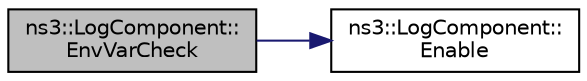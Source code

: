 digraph "ns3::LogComponent::EnvVarCheck"
{
  edge [fontname="Helvetica",fontsize="10",labelfontname="Helvetica",labelfontsize="10"];
  node [fontname="Helvetica",fontsize="10",shape=record];
  rankdir="LR";
  Node1 [label="ns3::LogComponent::\lEnvVarCheck",height=0.2,width=0.4,color="black", fillcolor="grey75", style="filled", fontcolor="black"];
  Node1 -> Node2 [color="midnightblue",fontsize="10",style="solid"];
  Node2 [label="ns3::LogComponent::\lEnable",height=0.2,width=0.4,color="black", fillcolor="white", style="filled",URL="$d9/d3f/classns3_1_1LogComponent.html#a3e0f18a35d2d3a0fb4825d369ec86bb7"];
}
